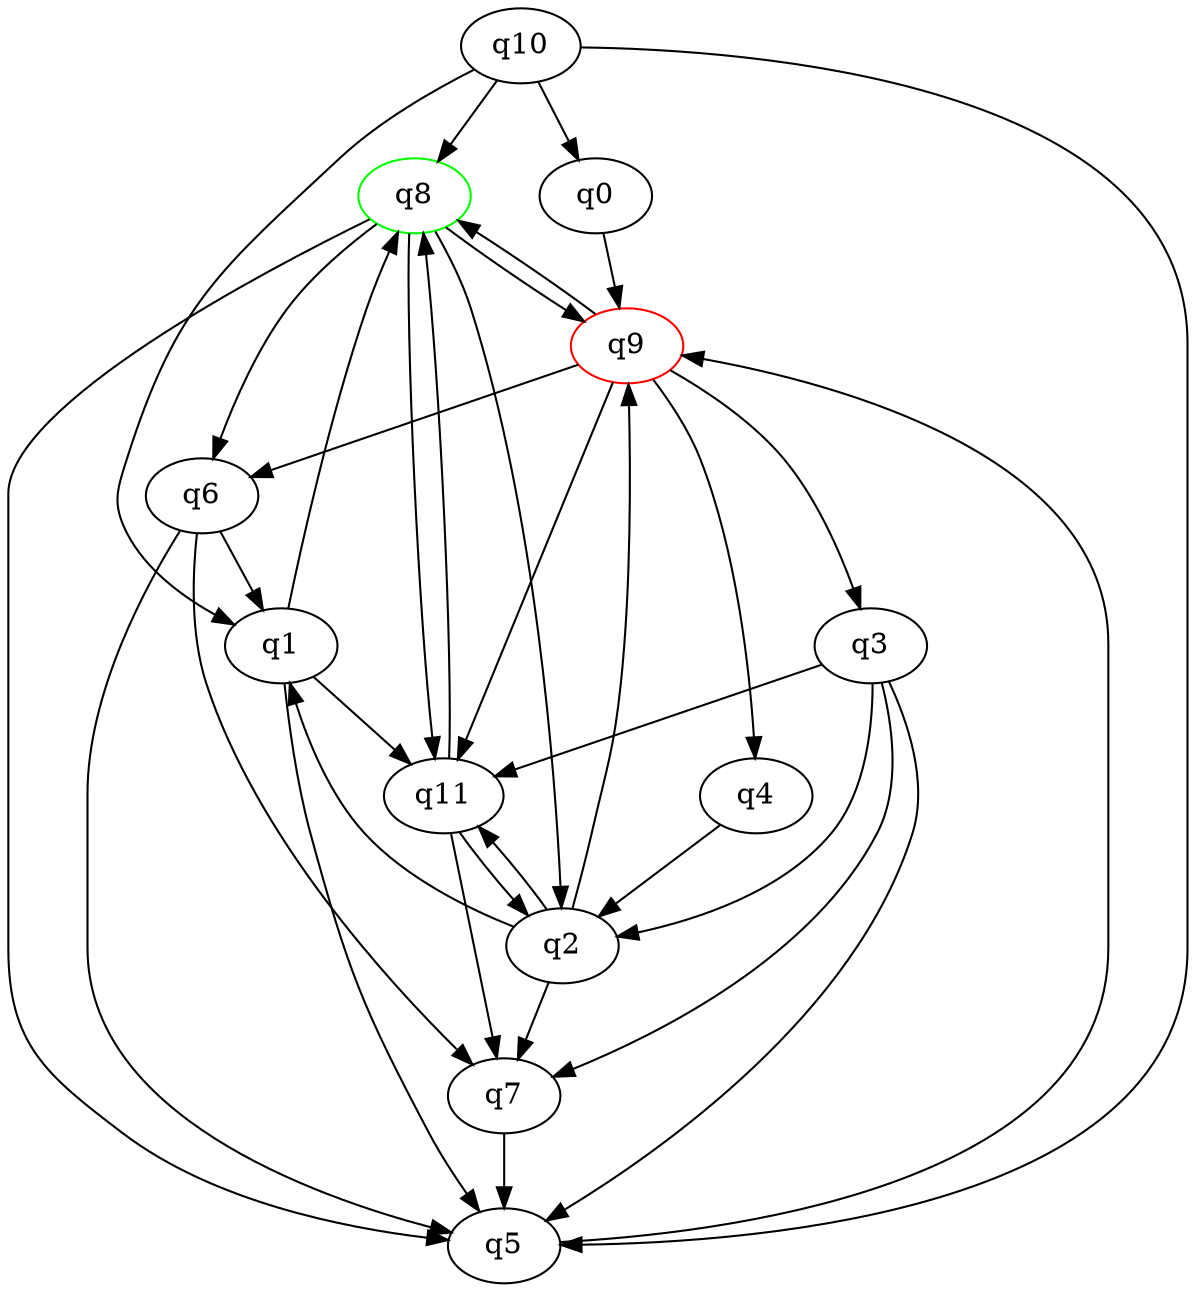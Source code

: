 digraph A{
q8 [initial=1,color=green];
q9 [final=1,color=red];
q0 -> q9;
q1 -> q5;
q1 -> q8;
q1 -> q11;
q2 -> q1;
q2 -> q7;
q2 -> q9;
q2 -> q11;
q3 -> q2;
q3 -> q5;
q3 -> q7;
q3 -> q11;
q4 -> q2;
q5 -> q9;
q6 -> q1;
q6 -> q5;
q6 -> q7;
q7 -> q5;
q8 -> q2;
q8 -> q5;
q8 -> q6;
q8 -> q9;
q8 -> q11;
q9 -> q3;
q9 -> q4;
q9 -> q6;
q9 -> q8;
q9 -> q11;
q10 -> q0;
q10 -> q1;
q10 -> q5;
q10 -> q8;
q11 -> q2;
q11 -> q7;
q11 -> q8;
}